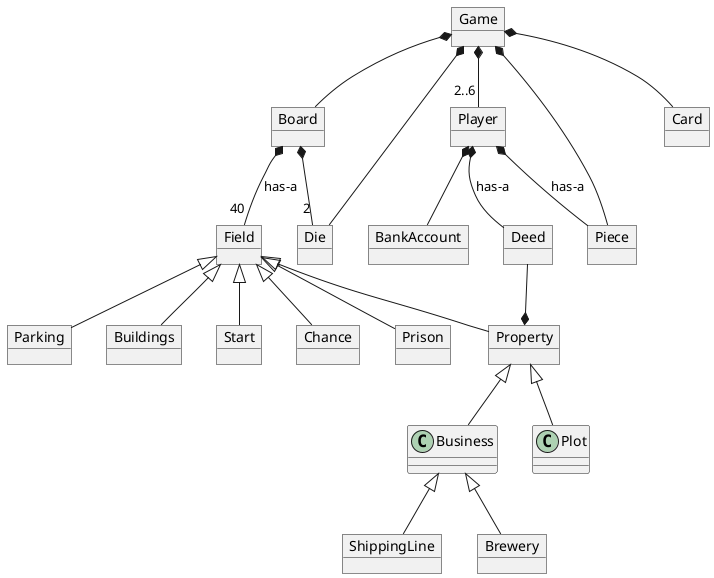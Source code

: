 @startuml
'https://plantuml.com/object-diagram
object Start

object Game
object Player
object BankAccount
object Die
object Card

object Piece
object Board
object Field
object Chance
object Prison
object Parking
object ShippingLine
object Brewery


object Buildings
object Property
object Deed

Game *-- Board
Game *-- "2..6" Player
Game *-- Card
Game *-- Piece
Game *-- Die

Player *-- BankAccount

Board *-- "40" Field : has-a
Board *-- "2" Die

Player *-- Piece : has-a
Player *-- Deed : has-a

Field <|-- Buildings
Field <|-- Start
Field <|-- Prison
Field <|-- Parking
Field <|-- Chance
Field <|-- Property

Property <|-- Business
Property <|-- Plot
Deed --* Property
Business <|-- ShippingLine
Business <|-- Brewery

@enduml
